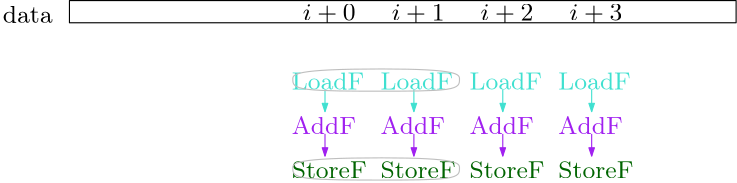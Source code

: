 <?xml version="1.0"?>
<!DOCTYPE ipe SYSTEM "ipe.dtd">
<ipe version="70212" creator="Ipe 7.2.13">
<info created="D:20230303100442" modified="D:20230303104522"/>
<ipestyle name="basic">
<symbol name="arrow/arc(spx)">
<path stroke="sym-stroke" fill="sym-stroke" pen="sym-pen">
0 0 m
-1 0.333 l
-1 -0.333 l
h
</path>
</symbol>
<symbol name="arrow/farc(spx)">
<path stroke="sym-stroke" fill="white" pen="sym-pen">
0 0 m
-1 0.333 l
-1 -0.333 l
h
</path>
</symbol>
<symbol name="arrow/ptarc(spx)">
<path stroke="sym-stroke" fill="sym-stroke" pen="sym-pen">
0 0 m
-1 0.333 l
-0.8 0 l
-1 -0.333 l
h
</path>
</symbol>
<symbol name="arrow/fptarc(spx)">
<path stroke="sym-stroke" fill="white" pen="sym-pen">
0 0 m
-1 0.333 l
-0.8 0 l
-1 -0.333 l
h
</path>
</symbol>
<symbol name="mark/circle(sx)" transformations="translations">
<path fill="sym-stroke">
0.6 0 0 0.6 0 0 e
0.4 0 0 0.4 0 0 e
</path>
</symbol>
<symbol name="mark/disk(sx)" transformations="translations">
<path fill="sym-stroke">
0.6 0 0 0.6 0 0 e
</path>
</symbol>
<symbol name="mark/fdisk(sfx)" transformations="translations">
<group>
<path fill="sym-fill">
0.5 0 0 0.5 0 0 e
</path>
<path fill="sym-stroke" fillrule="eofill">
0.6 0 0 0.6 0 0 e
0.4 0 0 0.4 0 0 e
</path>
</group>
</symbol>
<symbol name="mark/box(sx)" transformations="translations">
<path fill="sym-stroke" fillrule="eofill">
-0.6 -0.6 m
0.6 -0.6 l
0.6 0.6 l
-0.6 0.6 l
h
-0.4 -0.4 m
0.4 -0.4 l
0.4 0.4 l
-0.4 0.4 l
h
</path>
</symbol>
<symbol name="mark/square(sx)" transformations="translations">
<path fill="sym-stroke">
-0.6 -0.6 m
0.6 -0.6 l
0.6 0.6 l
-0.6 0.6 l
h
</path>
</symbol>
<symbol name="mark/fsquare(sfx)" transformations="translations">
<group>
<path fill="sym-fill">
-0.5 -0.5 m
0.5 -0.5 l
0.5 0.5 l
-0.5 0.5 l
h
</path>
<path fill="sym-stroke" fillrule="eofill">
-0.6 -0.6 m
0.6 -0.6 l
0.6 0.6 l
-0.6 0.6 l
h
-0.4 -0.4 m
0.4 -0.4 l
0.4 0.4 l
-0.4 0.4 l
h
</path>
</group>
</symbol>
<symbol name="mark/cross(sx)" transformations="translations">
<group>
<path fill="sym-stroke">
-0.43 -0.57 m
0.57 0.43 l
0.43 0.57 l
-0.57 -0.43 l
h
</path>
<path fill="sym-stroke">
-0.43 0.57 m
0.57 -0.43 l
0.43 -0.57 l
-0.57 0.43 l
h
</path>
</group>
</symbol>
<symbol name="arrow/fnormal(spx)">
<path stroke="sym-stroke" fill="white" pen="sym-pen">
0 0 m
-1 0.333 l
-1 -0.333 l
h
</path>
</symbol>
<symbol name="arrow/pointed(spx)">
<path stroke="sym-stroke" fill="sym-stroke" pen="sym-pen">
0 0 m
-1 0.333 l
-0.8 0 l
-1 -0.333 l
h
</path>
</symbol>
<symbol name="arrow/fpointed(spx)">
<path stroke="sym-stroke" fill="white" pen="sym-pen">
0 0 m
-1 0.333 l
-0.8 0 l
-1 -0.333 l
h
</path>
</symbol>
<symbol name="arrow/linear(spx)">
<path stroke="sym-stroke" pen="sym-pen">
-1 0.333 m
0 0 l
-1 -0.333 l
</path>
</symbol>
<symbol name="arrow/fdouble(spx)">
<path stroke="sym-stroke" fill="white" pen="sym-pen">
0 0 m
-1 0.333 l
-1 -0.333 l
h
-1 0 m
-2 0.333 l
-2 -0.333 l
h
</path>
</symbol>
<symbol name="arrow/double(spx)">
<path stroke="sym-stroke" fill="sym-stroke" pen="sym-pen">
0 0 m
-1 0.333 l
-1 -0.333 l
h
-1 0 m
-2 0.333 l
-2 -0.333 l
h
</path>
</symbol>
<pen name="heavier" value="0.8"/>
<pen name="fat" value="1.2"/>
<pen name="ultrafat" value="2"/>
<symbolsize name="large" value="5"/>
<symbolsize name="small" value="2"/>
<symbolsize name="tiny" value="1.1"/>
<arrowsize name="large" value="10"/>
<arrowsize name="small" value="5"/>
<arrowsize name="tiny" value="3"/>
<color name="red" value="1 0 0"/>
<color name="green" value="0 1 0"/>
<color name="blue" value="0 0 1"/>
<color name="yellow" value="1 1 0"/>
<color name="orange" value="1 0.647 0"/>
<color name="gold" value="1 0.843 0"/>
<color name="purple" value="0.627 0.125 0.941"/>
<color name="gray" value="0.745"/>
<color name="brown" value="0.647 0.165 0.165"/>
<color name="navy" value="0 0 0.502"/>
<color name="pink" value="1 0.753 0.796"/>
<color name="seagreen" value="0.18 0.545 0.341"/>
<color name="turquoise" value="0.251 0.878 0.816"/>
<color name="violet" value="0.933 0.51 0.933"/>
<color name="darkblue" value="0 0 0.545"/>
<color name="darkcyan" value="0 0.545 0.545"/>
<color name="darkgray" value="0.663"/>
<color name="darkgreen" value="0 0.392 0"/>
<color name="darkmagenta" value="0.545 0 0.545"/>
<color name="darkorange" value="1 0.549 0"/>
<color name="darkred" value="0.545 0 0"/>
<color name="lightblue" value="0.678 0.847 0.902"/>
<color name="lightcyan" value="0.878 1 1"/>
<color name="lightgray" value="0.827"/>
<color name="lightgreen" value="0.565 0.933 0.565"/>
<color name="lightyellow" value="1 1 0.878"/>
<dashstyle name="dashed" value="[4] 0"/>
<dashstyle name="dotted" value="[1 3] 0"/>
<dashstyle name="dash dotted" value="[4 2 1 2] 0"/>
<dashstyle name="dash dot dotted" value="[4 2 1 2 1 2] 0"/>
<textsize name="large" value="\large"/>
<textsize name="Large" value="\Large"/>
<textsize name="LARGE" value="\LARGE"/>
<textsize name="huge" value="\huge"/>
<textsize name="Huge" value="\Huge"/>
<textsize name="small" value="\small"/>
<textsize name="footnote" value="\footnotesize"/>
<textsize name="tiny" value="\tiny"/>
<textstyle name="center" begin="\begin{center}" end="\end{center}"/>
<textstyle name="itemize" begin="\begin{itemize}" end="\end{itemize}"/>
<textstyle name="item" begin="\begin{itemize}\item{}" end="\end{itemize}"/>
<gridsize name="4 pts" value="4"/>
<gridsize name="8 pts (~3 mm)" value="8"/>
<gridsize name="16 pts (~6 mm)" value="16"/>
<gridsize name="32 pts (~12 mm)" value="32"/>
<gridsize name="10 pts (~3.5 mm)" value="10"/>
<gridsize name="20 pts (~7 mm)" value="20"/>
<gridsize name="14 pts (~5 mm)" value="14"/>
<gridsize name="28 pts (~10 mm)" value="28"/>
<gridsize name="56 pts (~20 mm)" value="56"/>
<anglesize name="90 deg" value="90"/>
<anglesize name="60 deg" value="60"/>
<anglesize name="45 deg" value="45"/>
<anglesize name="30 deg" value="30"/>
<anglesize name="22.5 deg" value="22.5"/>
<opacity name="10%" value="0.1"/>
<opacity name="30%" value="0.3"/>
<opacity name="50%" value="0.5"/>
<opacity name="75%" value="0.75"/>
<tiling name="falling" angle="-60" step="4" width="1"/>
<tiling name="rising" angle="30" step="4" width="1"/>
</ipestyle>
<page>
<layer name="alpha"/>
<view layers="alpha" active="alpha"/>
<path layer="alpha" matrix="1 0 0 1 272 0" stroke="black">
64 816 m
64 808 l
304 808 l
304 816 l
h
</path>
<text matrix="1 0 0 1 232 20" transformations="translations" pos="80 788" stroke="black" type="label" width="17.919" height="6.227" depth="0" valign="bottom" size="small">data</text>
<text matrix="1 0 0 1 244 -4" transformations="translations" pos="88 792" stroke="black" type="label" width="0" height="0" depth="0" valign="baseline" size="small"></text>
<text matrix="1 0 0 1 372 20" transformations="translations" pos="80 788" stroke="black" type="label" width="19.024" height="5.917" depth="0.83" valign="bottom" size="small" style="math">i+1</text>
<text matrix="1 0 0 1 340 20" transformations="translations" pos="80 788" stroke="black" type="label" width="19.024" height="5.917" depth="0.83" valign="bottom" size="small" style="math">i+0</text>
<text matrix="1 0 0 1 336 -4" transformations="translations" pos="80 788" stroke="turquoise" type="label" width="26.109" height="6.227" depth="0" valign="bottom" size="small">LoadF</text>
<text matrix="1 0 0 1 336 -20" transformations="translations" pos="80 788" stroke="purple" type="label" width="23.164" height="6.227" depth="0" valign="bottom" size="small">AddF</text>
<text matrix="1 0 0 1 336 -36" transformations="translations" pos="80 788" stroke="darkgreen" type="label" width="27.03" height="6.127" depth="0" valign="bottom" size="small">StoreF</text>
<path matrix="1 0 0 1 328 28" stroke="turquoise" arrow="normal/tiny">
100 756 m
100 748 l
</path>
<path matrix="1 0 0 1 328 12" stroke="purple" arrow="normal/tiny">
100 756 m
100 748 l
</path>
<text matrix="1 0 0 1 404 20" transformations="translations" pos="80 788" stroke="black" type="label" width="19.024" height="5.917" depth="0.83" valign="bottom" size="small" style="math">i+2</text>
<text matrix="1 0 0 1 436 20" transformations="translations" pos="80 788" stroke="black" type="label" width="19.024" height="5.917" depth="0.83" valign="bottom" size="small" style="math">i+3</text>
<text matrix="1 0 0 1 368 -4" transformations="translations" pos="80 788" stroke="turquoise" type="label" width="26.109" height="6.227" depth="0" valign="bottom" size="small">LoadF</text>
<text matrix="1 0 0 1 368 -20" transformations="translations" pos="80 788" stroke="purple" type="label" width="23.164" height="6.227" depth="0" valign="bottom" size="small">AddF</text>
<text matrix="1 0 0 1 368 -36" transformations="translations" pos="80 788" stroke="darkgreen" type="label" width="27.03" height="6.127" depth="0" valign="bottom" size="small">StoreF</text>
<path matrix="1 0 0 1 360 28" stroke="turquoise" arrow="normal/tiny">
100 756 m
100 748 l
</path>
<path matrix="1 0 0 1 360 12" stroke="purple" arrow="normal/tiny">
100 756 m
100 748 l
</path>
<text matrix="1 0 0 1 400 -4" transformations="translations" pos="80 788" stroke="turquoise" type="label" width="26.109" height="6.227" depth="0" valign="bottom" size="small">LoadF</text>
<text matrix="1 0 0 1 400 -20" transformations="translations" pos="80 788" stroke="purple" type="label" width="23.164" height="6.227" depth="0" valign="bottom" size="small">AddF</text>
<text matrix="1 0 0 1 400 -36" transformations="translations" pos="80 788" stroke="darkgreen" type="label" width="27.03" height="6.127" depth="0" valign="bottom" size="small">StoreF</text>
<path matrix="1 0 0 1 392 28" stroke="turquoise" arrow="normal/tiny">
100 756 m
100 748 l
</path>
<path matrix="1 0 0 1 392 12" stroke="purple" arrow="normal/tiny">
100 756 m
100 748 l
</path>
<text matrix="1 0 0 1 432 -4" transformations="translations" pos="80 788" stroke="turquoise" type="label" width="26.109" height="6.227" depth="0" valign="bottom" size="small">LoadF</text>
<text matrix="1 0 0 1 432 -20" transformations="translations" pos="80 788" stroke="purple" type="label" width="23.164" height="6.227" depth="0" valign="bottom" size="small">AddF</text>
<text matrix="1 0 0 1 432 -36" transformations="translations" pos="80 788" stroke="darkgreen" type="label" width="27.03" height="6.127" depth="0" valign="bottom" size="small">StoreF</text>
<path matrix="1 0 0 1 424 28" stroke="turquoise" arrow="normal/tiny">
100 756 m
100 748 l
</path>
<path matrix="1 0 0 1 424 12" stroke="purple" arrow="normal/tiny">
100 756 m
100 748 l
</path>
<path matrix="1 0 0 1 0.415998 -0.623997" stroke="gray">
448 792 m
416 792
416 788
416 784
448 784
476 784
476 788
476 792
448 792 c
</path>
<path matrix="1 0 0 1 0.415998 -32.624" stroke="gray">
448 792 m
416 792
416 788
416 784
448 784
476 784
476 788
476 792
448 792 c
</path>
</page>
</ipe>
